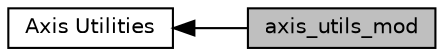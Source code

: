 digraph "axis_utils_mod"
{
  edge [fontname="Helvetica",fontsize="10",labelfontname="Helvetica",labelfontsize="10"];
  node [fontname="Helvetica",fontsize="10",shape=box];
  rankdir=LR;
  Node1 [label="axis_utils_mod",height=0.2,width=0.4,color="black", fillcolor="grey75", style="filled", fontcolor="black",tooltip="A set of utilities for manipulating axes and extracting axis attributes,."];
  Node2 [label="Axis Utilities",height=0.2,width=0.4,color="black", fillcolor="white", style="filled",URL="$group__axis__utils.html",tooltip="Modules and associated files in the axis_utils directory."];
  Node2->Node1 [shape=plaintext, dir="back", style="solid"];
}
